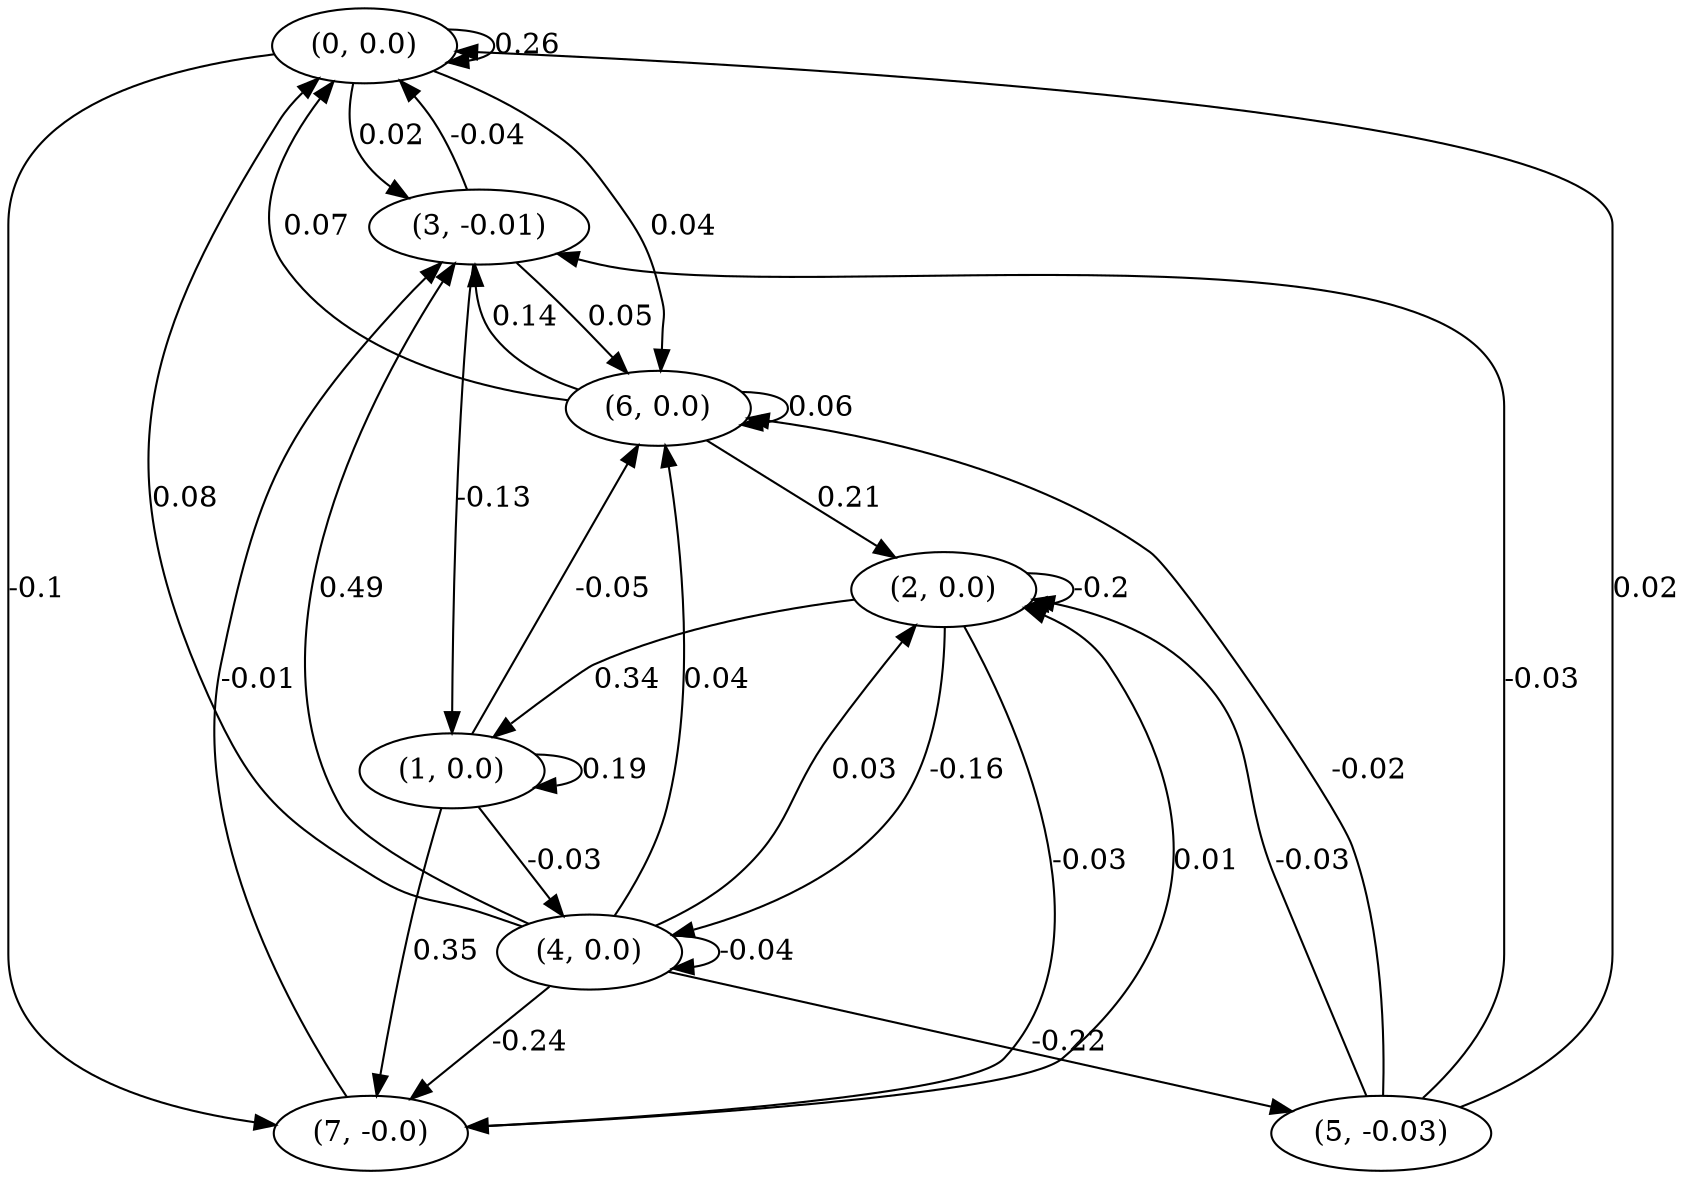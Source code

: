digraph {
    0 [ label = "(0, 0.0)" ]
    1 [ label = "(1, 0.0)" ]
    2 [ label = "(2, 0.0)" ]
    3 [ label = "(3, -0.01)" ]
    4 [ label = "(4, 0.0)" ]
    5 [ label = "(5, -0.03)" ]
    6 [ label = "(6, 0.0)" ]
    7 [ label = "(7, -0.0)" ]
    0 -> 0 [ label = "0.26" ]
    1 -> 1 [ label = "0.19" ]
    2 -> 2 [ label = "-0.2" ]
    4 -> 4 [ label = "-0.04" ]
    6 -> 6 [ label = "0.06" ]
    3 -> 0 [ label = "-0.04" ]
    4 -> 0 [ label = "0.08" ]
    5 -> 0 [ label = "0.02" ]
    6 -> 0 [ label = "0.07" ]
    2 -> 1 [ label = "0.34" ]
    3 -> 1 [ label = "-0.13" ]
    4 -> 2 [ label = "0.03" ]
    5 -> 2 [ label = "-0.03" ]
    6 -> 2 [ label = "0.21" ]
    7 -> 2 [ label = "0.01" ]
    0 -> 3 [ label = "0.02" ]
    4 -> 3 [ label = "0.49" ]
    5 -> 3 [ label = "-0.03" ]
    6 -> 3 [ label = "0.14" ]
    7 -> 3 [ label = "-0.01" ]
    1 -> 4 [ label = "-0.03" ]
    2 -> 4 [ label = "-0.16" ]
    4 -> 5 [ label = "-0.22" ]
    0 -> 6 [ label = "0.04" ]
    1 -> 6 [ label = "-0.05" ]
    3 -> 6 [ label = "0.05" ]
    4 -> 6 [ label = "0.04" ]
    5 -> 6 [ label = "-0.02" ]
    0 -> 7 [ label = "-0.1" ]
    1 -> 7 [ label = "0.35" ]
    2 -> 7 [ label = "-0.03" ]
    4 -> 7 [ label = "-0.24" ]
}

